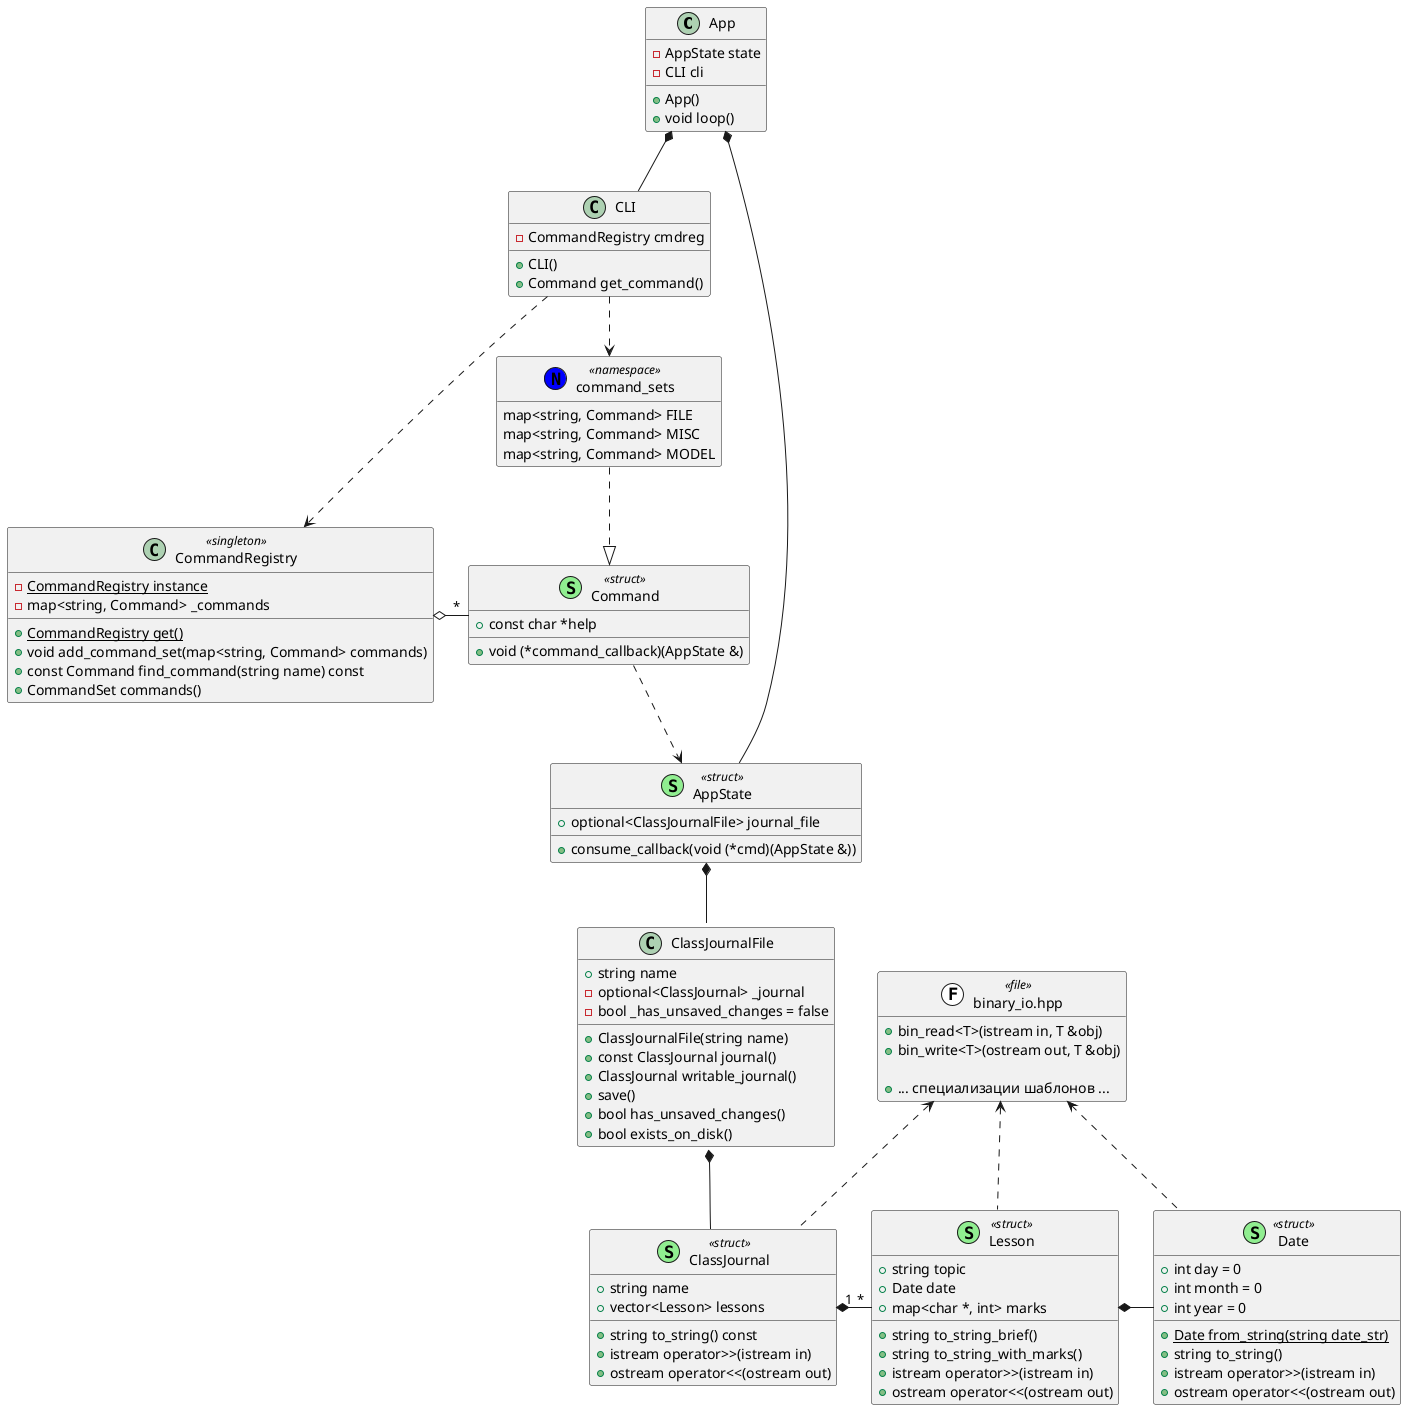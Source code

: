 @startuml IO_Override_9

hide empty members
remove FileIsEmptyException
set namespaceSeparator none

' class main.cpp <<(F,white) file>> {
'     App app
'     int main()
' }
' main.cpp::app *-- App
' main.cpp::main ..> CommandRegistry
' main.cpp::main ..> command_sets

class App {
    - AppState state
    - CLI cli

    + App()
    + void loop()
}
App *-- CLI
App *-- AppState

class CLI {
    + CLI()
    + Command get_command()

    - CommandRegistry cmdreg
}
CLI ..> CommandRegistry
CLI ..> command_sets

class AppState <<(S,lightgreen) struct>> {
    + optional<ClassJournalFile> journal_file
    + consume_callback(void (*cmd)(AppState &))
}
AppState *-- ClassJournalFile

together {
    class Command <<(S,lightgreen) struct>> {
        + const char *help
        + void (*command_callback)(AppState &)
    }
    Command ..> AppState

    class CommandRegistry <<singleton>> {
        - {static} CommandRegistry instance
        - map<string, Command> _commands

        + {static} CommandRegistry get()
        + void add_command_set(map<string, Command> commands)
        + const Command find_command(string name) const
        + CommandSet commands()
    }
    CommandRegistry o- "*" Command

    class command_sets<<(N,blue) namespace>> {
        map<string, Command> FILE
        map<string, Command> MISC
        map<string, Command> MODEL
    }
    command_sets ..|> Command
}
' note top : Команды содержатся\nв глобальном массиве COMMANDS в commands.cpp.

together {
    class ClassJournalFile {
        + string name
        - optional<ClassJournal> _journal
        - bool _has_unsaved_changes = false

        + ClassJournalFile(string name)
        + const ClassJournal journal()
        + ClassJournal writable_journal()
        + save()
        + bool has_unsaved_changes()
        + bool exists_on_disk()
    }
    ClassJournalFile *-- ClassJournal

    class ClassJournal <<(S,lightgreen) struct>> {
        + string name
        + vector<Lesson> lessons

        + string to_string() const
        + istream operator>>(istream in)
        + ostream operator<<(ostream out)
    }
    ClassJournal "1" *- "*" Lesson
}

class FileIsEmptyException <<(E,red) exception>>
FileIsEmptyException <. ClassJournalFile::load

class Lesson <<(S,lightgreen) struct>> {
    + string topic
    + Date date
    + map<char *, int> marks

    + string to_string_brief()
    + string to_string_with_marks()
    + istream operator>>(istream in)
    + ostream operator<<(ostream out)
}
Lesson *- Date

class Date <<(S,lightgreen) struct>> {
    + int day = 0
    + int month = 0
    + int year = 0

    + {static} Date from_string(string date_str)
    + string to_string()
    + istream operator>>(istream in)
    + ostream operator<<(ostream out)
}

class binary_io.hpp <<(F,white) file>> {
    + bin_read<T>(istream in, T &obj)
    + bin_write<T>(ostream out, T &obj)

    + {method} ... специализации шаблонов ...
}
binary_io.hpp <.. ClassJournal
binary_io.hpp <.. Lesson
binary_io.hpp <.. Date

@enduml
